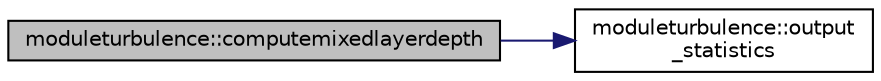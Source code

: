 digraph "moduleturbulence::computemixedlayerdepth"
{
 // LATEX_PDF_SIZE
  edge [fontname="Helvetica",fontsize="10",labelfontname="Helvetica",labelfontsize="10"];
  node [fontname="Helvetica",fontsize="10",shape=record];
  rankdir="LR";
  Node1 [label="moduleturbulence::computemixedlayerdepth",height=0.2,width=0.4,color="black", fillcolor="grey75", style="filled", fontcolor="black",tooltip=" "];
  Node1 -> Node2 [color="midnightblue",fontsize="10",style="solid",fontname="Helvetica"];
  Node2 [label="moduleturbulence::output\l_statistics",height=0.2,width=0.4,color="black", fillcolor="white", style="filled",URL="$namespacemoduleturbulence.html#a217345ed46e74ae2c1880a07108c9487",tooltip=" "];
}
